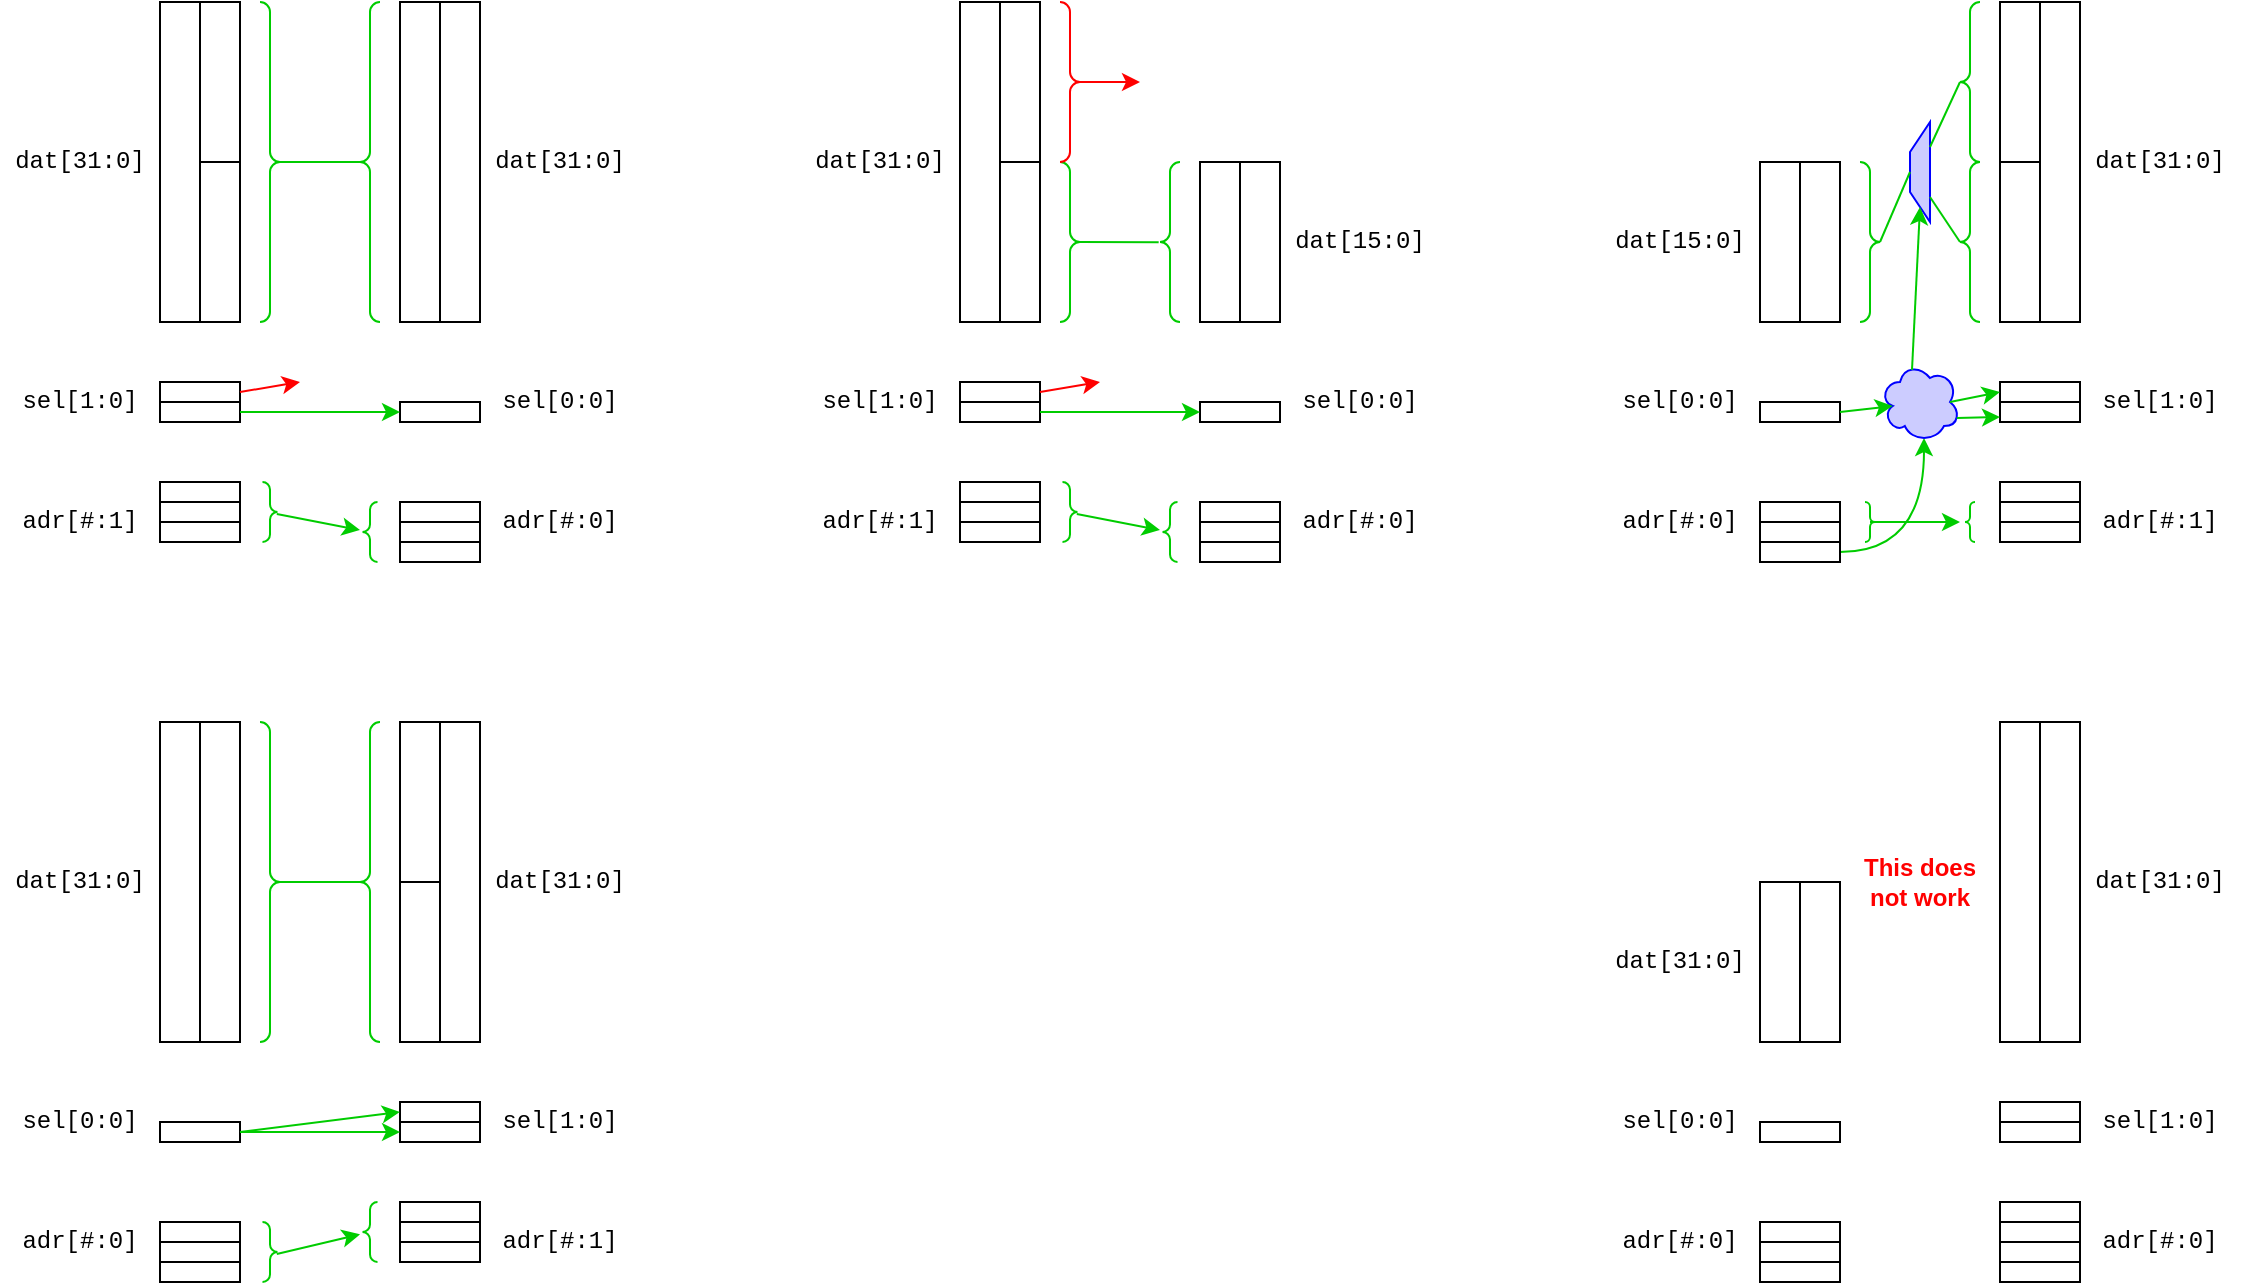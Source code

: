 <mxfile version="20.3.0" type="device"><diagram id="w975f9EA578FWmzLTdvS" name="Page-1"><mxGraphModel dx="813" dy="567" grid="1" gridSize="10" guides="1" tooltips="1" connect="1" arrows="1" fold="1" page="1" pageScale="1" pageWidth="827" pageHeight="1169" math="0" shadow="0"><root><mxCell id="0"/><mxCell id="1" parent="0"/><mxCell id="gJPBX66Atnmh7HoOOLCV-1" value="" style="rounded=0;whiteSpace=wrap;html=1;" parent="1" vertex="1"><mxGeometry x="120" y="120" width="20" height="80" as="geometry"/></mxCell><mxCell id="gJPBX66Atnmh7HoOOLCV-2" value="" style="rounded=0;whiteSpace=wrap;html=1;" parent="1" vertex="1"><mxGeometry x="120" y="200" width="20" height="80" as="geometry"/></mxCell><mxCell id="gJPBX66Atnmh7HoOOLCV-3" value="" style="rounded=0;whiteSpace=wrap;html=1;" parent="1" vertex="1"><mxGeometry x="220" y="120" width="20" height="160" as="geometry"/></mxCell><mxCell id="gJPBX66Atnmh7HoOOLCV-4" value="" style="rounded=0;whiteSpace=wrap;html=1;" parent="1" vertex="1"><mxGeometry x="100" y="120" width="20" height="160" as="geometry"/></mxCell><mxCell id="gJPBX66Atnmh7HoOOLCV-5" value="" style="rounded=0;whiteSpace=wrap;html=1;" parent="1" vertex="1"><mxGeometry x="240" y="120" width="20" height="160" as="geometry"/></mxCell><mxCell id="gJPBX66Atnmh7HoOOLCV-6" value="" style="rounded=0;whiteSpace=wrap;html=1;" parent="1" vertex="1"><mxGeometry x="100" y="320" width="40" height="10" as="geometry"/></mxCell><mxCell id="gJPBX66Atnmh7HoOOLCV-7" value="" style="rounded=0;whiteSpace=wrap;html=1;" parent="1" vertex="1"><mxGeometry x="220" y="320" width="40" height="10" as="geometry"/></mxCell><mxCell id="gJPBX66Atnmh7HoOOLCV-8" value="" style="rounded=0;whiteSpace=wrap;html=1;" parent="1" vertex="1"><mxGeometry x="100" y="360" width="40" height="10" as="geometry"/></mxCell><mxCell id="gJPBX66Atnmh7HoOOLCV-9" value="" style="rounded=0;whiteSpace=wrap;html=1;" parent="1" vertex="1"><mxGeometry x="100" y="370" width="40" height="10" as="geometry"/></mxCell><mxCell id="gJPBX66Atnmh7HoOOLCV-10" value="" style="rounded=0;whiteSpace=wrap;html=1;" parent="1" vertex="1"><mxGeometry x="100" y="380" width="40" height="10" as="geometry"/></mxCell><mxCell id="gJPBX66Atnmh7HoOOLCV-11" value="" style="rounded=0;whiteSpace=wrap;html=1;" parent="1" vertex="1"><mxGeometry x="220" y="370" width="40" height="10" as="geometry"/></mxCell><mxCell id="gJPBX66Atnmh7HoOOLCV-12" value="" style="rounded=0;whiteSpace=wrap;html=1;" parent="1" vertex="1"><mxGeometry x="220" y="380" width="40" height="10" as="geometry"/></mxCell><mxCell id="gJPBX66Atnmh7HoOOLCV-13" value="" style="rounded=0;whiteSpace=wrap;html=1;" parent="1" vertex="1"><mxGeometry x="220" y="390" width="40" height="10" as="geometry"/></mxCell><mxCell id="gJPBX66Atnmh7HoOOLCV-14" value="dat[31:0]" style="text;html=1;strokeColor=none;fillColor=none;align=center;verticalAlign=middle;whiteSpace=wrap;rounded=0;fontFamily=Courier New;" parent="1" vertex="1"><mxGeometry x="20" y="120" width="80" height="160" as="geometry"/></mxCell><mxCell id="gJPBX66Atnmh7HoOOLCV-15" value="dat[31:0]" style="text;html=1;strokeColor=none;fillColor=none;align=center;verticalAlign=middle;whiteSpace=wrap;rounded=0;fontFamily=Courier New;" parent="1" vertex="1"><mxGeometry x="260" y="120" width="80" height="160" as="geometry"/></mxCell><mxCell id="gJPBX66Atnmh7HoOOLCV-16" value="sel[1:0]" style="text;html=1;strokeColor=none;fillColor=none;align=center;verticalAlign=middle;whiteSpace=wrap;rounded=0;fontFamily=Courier New;" parent="1" vertex="1"><mxGeometry x="20" y="300" width="80" height="40" as="geometry"/></mxCell><mxCell id="gJPBX66Atnmh7HoOOLCV-17" value="" style="rounded=0;whiteSpace=wrap;html=1;" parent="1" vertex="1"><mxGeometry x="100" y="310" width="40" height="10" as="geometry"/></mxCell><mxCell id="gJPBX66Atnmh7HoOOLCV-18" value="adr[#:1]" style="text;html=1;strokeColor=none;fillColor=none;align=center;verticalAlign=middle;whiteSpace=wrap;rounded=0;fontFamily=Courier New;" parent="1" vertex="1"><mxGeometry x="20" y="360" width="80" height="40" as="geometry"/></mxCell><mxCell id="gJPBX66Atnmh7HoOOLCV-19" value="sel[0:0]" style="text;html=1;strokeColor=none;fillColor=none;align=center;verticalAlign=middle;whiteSpace=wrap;rounded=0;fontFamily=Courier New;" parent="1" vertex="1"><mxGeometry x="260" y="300" width="80" height="40" as="geometry"/></mxCell><mxCell id="gJPBX66Atnmh7HoOOLCV-20" value="adr[#:0]" style="text;html=1;strokeColor=none;fillColor=none;align=center;verticalAlign=middle;whiteSpace=wrap;rounded=0;fontFamily=Courier New;" parent="1" vertex="1"><mxGeometry x="260" y="360" width="80" height="40" as="geometry"/></mxCell><mxCell id="gJPBX66Atnmh7HoOOLCV-21" value="" style="labelPosition=right;align=left;strokeWidth=1;shape=mxgraph.mockup.markup.curlyBrace;html=1;shadow=0;dashed=0;strokeColor=#00CC00;direction=north;fontFamily=Courier New;rotation=-180;" parent="1" vertex="1"><mxGeometry x="150" y="120" width="10" height="160" as="geometry"/></mxCell><mxCell id="gJPBX66Atnmh7HoOOLCV-22" value="" style="labelPosition=right;align=left;strokeWidth=1;shape=mxgraph.mockup.markup.curlyBrace;html=1;shadow=0;dashed=0;strokeColor=#00CC00;direction=north;fontFamily=Courier New;rotation=0;" parent="1" vertex="1"><mxGeometry x="200" y="120" width="10" height="160" as="geometry"/></mxCell><mxCell id="gJPBX66Atnmh7HoOOLCV-23" value="" style="labelPosition=right;align=left;strokeWidth=1;shape=mxgraph.mockup.markup.curlyBrace;html=1;shadow=0;dashed=0;strokeColor=#00CC00;direction=north;fontFamily=Courier New;rotation=-180;" parent="1" vertex="1"><mxGeometry x="150" y="360" width="10" height="30" as="geometry"/></mxCell><mxCell id="gJPBX66Atnmh7HoOOLCV-24" value="" style="labelPosition=right;align=left;strokeWidth=1;shape=mxgraph.mockup.markup.curlyBrace;html=1;shadow=0;dashed=0;strokeColor=#00CC00;direction=north;fontFamily=Courier New;rotation=0;" parent="1" vertex="1"><mxGeometry x="200" y="370" width="10" height="30" as="geometry"/></mxCell><mxCell id="gJPBX66Atnmh7HoOOLCV-25" value="" style="endArrow=none;html=1;rounded=0;fontFamily=Courier New;strokeColor=#00CC00;exitX=0.5;exitY=0;exitDx=0;exitDy=0;exitPerimeter=0;endFill=0;" parent="1" source="gJPBX66Atnmh7HoOOLCV-21" edge="1"><mxGeometry width="50" height="50" relative="1" as="geometry"><mxPoint x="170" y="210" as="sourcePoint"/><mxPoint x="200" y="200" as="targetPoint"/></mxGeometry></mxCell><mxCell id="gJPBX66Atnmh7HoOOLCV-26" value="" style="endArrow=classic;html=1;rounded=0;fontFamily=Courier New;strokeColor=#00CC00;exitX=0.533;exitY=0.16;exitDx=0;exitDy=0;exitPerimeter=0;" parent="1" source="gJPBX66Atnmh7HoOOLCV-23" target="gJPBX66Atnmh7HoOOLCV-24" edge="1"><mxGeometry width="50" height="50" relative="1" as="geometry"><mxPoint x="170" y="210" as="sourcePoint"/><mxPoint x="210" y="210" as="targetPoint"/></mxGeometry></mxCell><mxCell id="gJPBX66Atnmh7HoOOLCV-27" value="" style="endArrow=classic;html=1;rounded=0;fontFamily=Courier New;strokeColor=#00CC00;exitX=1;exitY=0.5;exitDx=0;exitDy=0;entryX=0;entryY=0.5;entryDx=0;entryDy=0;" parent="1" source="gJPBX66Atnmh7HoOOLCV-6" target="gJPBX66Atnmh7HoOOLCV-7" edge="1"><mxGeometry width="50" height="50" relative="1" as="geometry"><mxPoint x="168.4" y="385.99" as="sourcePoint"/><mxPoint x="210" y="394.033" as="targetPoint"/></mxGeometry></mxCell><mxCell id="gJPBX66Atnmh7HoOOLCV-28" value="" style="endArrow=classic;html=1;rounded=0;fontFamily=Courier New;strokeColor=#FF0000;exitX=1;exitY=0.5;exitDx=0;exitDy=0;" parent="1" source="gJPBX66Atnmh7HoOOLCV-17" edge="1"><mxGeometry width="50" height="50" relative="1" as="geometry"><mxPoint x="150" y="335" as="sourcePoint"/><mxPoint x="170" y="310" as="targetPoint"/></mxGeometry></mxCell><mxCell id="gJPBX66Atnmh7HoOOLCV-29" value="" style="rounded=0;whiteSpace=wrap;html=1;" parent="1" vertex="1"><mxGeometry x="220" y="480" width="20" height="80" as="geometry"/></mxCell><mxCell id="gJPBX66Atnmh7HoOOLCV-30" value="" style="rounded=0;whiteSpace=wrap;html=1;" parent="1" vertex="1"><mxGeometry x="220" y="560" width="20" height="80" as="geometry"/></mxCell><mxCell id="gJPBX66Atnmh7HoOOLCV-31" value="" style="rounded=0;whiteSpace=wrap;html=1;" parent="1" vertex="1"><mxGeometry x="120" y="480" width="20" height="160" as="geometry"/></mxCell><mxCell id="gJPBX66Atnmh7HoOOLCV-32" value="" style="rounded=0;whiteSpace=wrap;html=1;" parent="1" vertex="1"><mxGeometry x="100" y="480" width="20" height="160" as="geometry"/></mxCell><mxCell id="gJPBX66Atnmh7HoOOLCV-33" value="" style="rounded=0;whiteSpace=wrap;html=1;" parent="1" vertex="1"><mxGeometry x="240" y="480" width="20" height="160" as="geometry"/></mxCell><mxCell id="gJPBX66Atnmh7HoOOLCV-34" value="" style="rounded=0;whiteSpace=wrap;html=1;" parent="1" vertex="1"><mxGeometry x="100" y="680" width="40" height="10" as="geometry"/></mxCell><mxCell id="gJPBX66Atnmh7HoOOLCV-35" value="" style="rounded=0;whiteSpace=wrap;html=1;" parent="1" vertex="1"><mxGeometry x="220" y="680" width="40" height="10" as="geometry"/></mxCell><mxCell id="gJPBX66Atnmh7HoOOLCV-36" value="" style="rounded=0;whiteSpace=wrap;html=1;" parent="1" vertex="1"><mxGeometry x="100" y="750" width="40" height="10" as="geometry"/></mxCell><mxCell id="gJPBX66Atnmh7HoOOLCV-37" value="" style="rounded=0;whiteSpace=wrap;html=1;" parent="1" vertex="1"><mxGeometry x="100" y="730" width="40" height="10" as="geometry"/></mxCell><mxCell id="gJPBX66Atnmh7HoOOLCV-38" value="" style="rounded=0;whiteSpace=wrap;html=1;" parent="1" vertex="1"><mxGeometry x="100" y="740" width="40" height="10" as="geometry"/></mxCell><mxCell id="gJPBX66Atnmh7HoOOLCV-39" value="" style="rounded=0;whiteSpace=wrap;html=1;" parent="1" vertex="1"><mxGeometry x="220" y="730" width="40" height="10" as="geometry"/></mxCell><mxCell id="gJPBX66Atnmh7HoOOLCV-40" value="" style="rounded=0;whiteSpace=wrap;html=1;" parent="1" vertex="1"><mxGeometry x="220" y="740" width="40" height="10" as="geometry"/></mxCell><mxCell id="gJPBX66Atnmh7HoOOLCV-41" value="" style="rounded=0;whiteSpace=wrap;html=1;" parent="1" vertex="1"><mxGeometry x="220" y="720" width="40" height="10" as="geometry"/></mxCell><mxCell id="gJPBX66Atnmh7HoOOLCV-42" value="dat[31:0]" style="text;html=1;strokeColor=none;fillColor=none;align=center;verticalAlign=middle;whiteSpace=wrap;rounded=0;fontFamily=Courier New;" parent="1" vertex="1"><mxGeometry x="20" y="480" width="80" height="160" as="geometry"/></mxCell><mxCell id="gJPBX66Atnmh7HoOOLCV-43" value="dat[31:0]" style="text;html=1;strokeColor=none;fillColor=none;align=center;verticalAlign=middle;whiteSpace=wrap;rounded=0;fontFamily=Courier New;" parent="1" vertex="1"><mxGeometry x="260" y="480" width="80" height="160" as="geometry"/></mxCell><mxCell id="gJPBX66Atnmh7HoOOLCV-44" value="sel[0:0]" style="text;html=1;strokeColor=none;fillColor=none;align=center;verticalAlign=middle;whiteSpace=wrap;rounded=0;fontFamily=Courier New;" parent="1" vertex="1"><mxGeometry x="20" y="660" width="80" height="40" as="geometry"/></mxCell><mxCell id="gJPBX66Atnmh7HoOOLCV-45" value="" style="rounded=0;whiteSpace=wrap;html=1;" parent="1" vertex="1"><mxGeometry x="220" y="670" width="40" height="10" as="geometry"/></mxCell><mxCell id="gJPBX66Atnmh7HoOOLCV-46" value="adr[#:0]" style="text;html=1;strokeColor=none;fillColor=none;align=center;verticalAlign=middle;whiteSpace=wrap;rounded=0;fontFamily=Courier New;" parent="1" vertex="1"><mxGeometry x="20" y="720" width="80" height="40" as="geometry"/></mxCell><mxCell id="gJPBX66Atnmh7HoOOLCV-47" value="sel[1:0]" style="text;html=1;strokeColor=none;fillColor=none;align=center;verticalAlign=middle;whiteSpace=wrap;rounded=0;fontFamily=Courier New;" parent="1" vertex="1"><mxGeometry x="260" y="660" width="80" height="40" as="geometry"/></mxCell><mxCell id="gJPBX66Atnmh7HoOOLCV-48" value="adr[#:1]" style="text;html=1;strokeColor=none;fillColor=none;align=center;verticalAlign=middle;whiteSpace=wrap;rounded=0;fontFamily=Courier New;" parent="1" vertex="1"><mxGeometry x="260" y="720" width="80" height="40" as="geometry"/></mxCell><mxCell id="gJPBX66Atnmh7HoOOLCV-49" value="" style="labelPosition=right;align=left;strokeWidth=1;shape=mxgraph.mockup.markup.curlyBrace;html=1;shadow=0;dashed=0;strokeColor=#00CC00;direction=north;fontFamily=Courier New;rotation=-180;" parent="1" vertex="1"><mxGeometry x="150" y="480" width="10" height="160" as="geometry"/></mxCell><mxCell id="gJPBX66Atnmh7HoOOLCV-50" value="" style="labelPosition=right;align=left;strokeWidth=1;shape=mxgraph.mockup.markup.curlyBrace;html=1;shadow=0;dashed=0;strokeColor=#00CC00;direction=north;fontFamily=Courier New;rotation=0;" parent="1" vertex="1"><mxGeometry x="200" y="480" width="10" height="160" as="geometry"/></mxCell><mxCell id="gJPBX66Atnmh7HoOOLCV-51" value="" style="labelPosition=right;align=left;strokeWidth=1;shape=mxgraph.mockup.markup.curlyBrace;html=1;shadow=0;dashed=0;strokeColor=#00CC00;direction=north;fontFamily=Courier New;rotation=-180;" parent="1" vertex="1"><mxGeometry x="150" y="730" width="10" height="30" as="geometry"/></mxCell><mxCell id="gJPBX66Atnmh7HoOOLCV-52" value="" style="labelPosition=right;align=left;strokeWidth=1;shape=mxgraph.mockup.markup.curlyBrace;html=1;shadow=0;dashed=0;strokeColor=#00CC00;direction=north;fontFamily=Courier New;rotation=0;" parent="1" vertex="1"><mxGeometry x="200" y="720" width="10" height="30" as="geometry"/></mxCell><mxCell id="gJPBX66Atnmh7HoOOLCV-53" value="" style="endArrow=none;html=1;rounded=0;fontFamily=Courier New;strokeColor=#00CC00;exitX=0.5;exitY=0;exitDx=0;exitDy=0;exitPerimeter=0;endFill=0;" parent="1" source="gJPBX66Atnmh7HoOOLCV-49" edge="1"><mxGeometry width="50" height="50" relative="1" as="geometry"><mxPoint x="170" y="570" as="sourcePoint"/><mxPoint x="200" y="560" as="targetPoint"/></mxGeometry></mxCell><mxCell id="gJPBX66Atnmh7HoOOLCV-54" value="" style="endArrow=classic;html=1;rounded=0;fontFamily=Courier New;strokeColor=#00CC00;exitX=0.533;exitY=0.16;exitDx=0;exitDy=0;exitPerimeter=0;" parent="1" source="gJPBX66Atnmh7HoOOLCV-51" target="gJPBX66Atnmh7HoOOLCV-52" edge="1"><mxGeometry width="50" height="50" relative="1" as="geometry"><mxPoint x="170" y="570" as="sourcePoint"/><mxPoint x="210" y="570" as="targetPoint"/></mxGeometry></mxCell><mxCell id="gJPBX66Atnmh7HoOOLCV-55" value="" style="endArrow=classic;html=1;rounded=0;fontFamily=Courier New;strokeColor=#00CC00;exitX=1;exitY=0.5;exitDx=0;exitDy=0;entryX=0;entryY=0.5;entryDx=0;entryDy=0;" parent="1" source="gJPBX66Atnmh7HoOOLCV-34" target="gJPBX66Atnmh7HoOOLCV-35" edge="1"><mxGeometry width="50" height="50" relative="1" as="geometry"><mxPoint x="168.4" y="745.99" as="sourcePoint"/><mxPoint x="210" y="754.033" as="targetPoint"/></mxGeometry></mxCell><mxCell id="gJPBX66Atnmh7HoOOLCV-56" value="" style="endArrow=classic;html=1;rounded=0;fontFamily=Courier New;strokeColor=#00CC00;exitX=1;exitY=0.5;exitDx=0;exitDy=0;entryX=0;entryY=0.5;entryDx=0;entryDy=0;" parent="1" source="gJPBX66Atnmh7HoOOLCV-34" target="gJPBX66Atnmh7HoOOLCV-45" edge="1"><mxGeometry width="50" height="50" relative="1" as="geometry"><mxPoint x="150" y="695" as="sourcePoint"/><mxPoint x="230" y="695" as="targetPoint"/></mxGeometry></mxCell><mxCell id="gJPBX66Atnmh7HoOOLCV-57" value="" style="rounded=0;whiteSpace=wrap;html=1;" parent="1" vertex="1"><mxGeometry x="520" y="120" width="20" height="80" as="geometry"/></mxCell><mxCell id="gJPBX66Atnmh7HoOOLCV-58" value="" style="rounded=0;whiteSpace=wrap;html=1;" parent="1" vertex="1"><mxGeometry x="520" y="200" width="20" height="80" as="geometry"/></mxCell><mxCell id="gJPBX66Atnmh7HoOOLCV-59" value="" style="rounded=0;whiteSpace=wrap;html=1;" parent="1" vertex="1"><mxGeometry x="620" y="200" width="20" height="80" as="geometry"/></mxCell><mxCell id="gJPBX66Atnmh7HoOOLCV-60" value="" style="rounded=0;whiteSpace=wrap;html=1;" parent="1" vertex="1"><mxGeometry x="500" y="120" width="20" height="160" as="geometry"/></mxCell><mxCell id="gJPBX66Atnmh7HoOOLCV-61" value="" style="rounded=0;whiteSpace=wrap;html=1;" parent="1" vertex="1"><mxGeometry x="640" y="200" width="20" height="80" as="geometry"/></mxCell><mxCell id="gJPBX66Atnmh7HoOOLCV-62" value="" style="rounded=0;whiteSpace=wrap;html=1;" parent="1" vertex="1"><mxGeometry x="500" y="320" width="40" height="10" as="geometry"/></mxCell><mxCell id="gJPBX66Atnmh7HoOOLCV-63" value="" style="rounded=0;whiteSpace=wrap;html=1;" parent="1" vertex="1"><mxGeometry x="620" y="320" width="40" height="10" as="geometry"/></mxCell><mxCell id="gJPBX66Atnmh7HoOOLCV-64" value="" style="rounded=0;whiteSpace=wrap;html=1;" parent="1" vertex="1"><mxGeometry x="500" y="360" width="40" height="10" as="geometry"/></mxCell><mxCell id="gJPBX66Atnmh7HoOOLCV-65" value="" style="rounded=0;whiteSpace=wrap;html=1;" parent="1" vertex="1"><mxGeometry x="500" y="370" width="40" height="10" as="geometry"/></mxCell><mxCell id="gJPBX66Atnmh7HoOOLCV-66" value="" style="rounded=0;whiteSpace=wrap;html=1;" parent="1" vertex="1"><mxGeometry x="500" y="380" width="40" height="10" as="geometry"/></mxCell><mxCell id="gJPBX66Atnmh7HoOOLCV-67" value="" style="rounded=0;whiteSpace=wrap;html=1;" parent="1" vertex="1"><mxGeometry x="620" y="370" width="40" height="10" as="geometry"/></mxCell><mxCell id="gJPBX66Atnmh7HoOOLCV-68" value="" style="rounded=0;whiteSpace=wrap;html=1;" parent="1" vertex="1"><mxGeometry x="620" y="380" width="40" height="10" as="geometry"/></mxCell><mxCell id="gJPBX66Atnmh7HoOOLCV-69" value="" style="rounded=0;whiteSpace=wrap;html=1;" parent="1" vertex="1"><mxGeometry x="620" y="390" width="40" height="10" as="geometry"/></mxCell><mxCell id="gJPBX66Atnmh7HoOOLCV-70" value="dat[31:0]" style="text;html=1;strokeColor=none;fillColor=none;align=center;verticalAlign=middle;whiteSpace=wrap;rounded=0;fontFamily=Courier New;" parent="1" vertex="1"><mxGeometry x="420" y="120" width="80" height="160" as="geometry"/></mxCell><mxCell id="gJPBX66Atnmh7HoOOLCV-71" value="dat[15:0]" style="text;html=1;strokeColor=none;fillColor=none;align=center;verticalAlign=middle;whiteSpace=wrap;rounded=0;fontFamily=Courier New;" parent="1" vertex="1"><mxGeometry x="660" y="200" width="80" height="80" as="geometry"/></mxCell><mxCell id="gJPBX66Atnmh7HoOOLCV-72" value="sel[1:0]" style="text;html=1;strokeColor=none;fillColor=none;align=center;verticalAlign=middle;whiteSpace=wrap;rounded=0;fontFamily=Courier New;" parent="1" vertex="1"><mxGeometry x="420" y="300" width="80" height="40" as="geometry"/></mxCell><mxCell id="gJPBX66Atnmh7HoOOLCV-73" value="" style="rounded=0;whiteSpace=wrap;html=1;" parent="1" vertex="1"><mxGeometry x="500" y="310" width="40" height="10" as="geometry"/></mxCell><mxCell id="gJPBX66Atnmh7HoOOLCV-74" value="adr[#:1]" style="text;html=1;strokeColor=none;fillColor=none;align=center;verticalAlign=middle;whiteSpace=wrap;rounded=0;fontFamily=Courier New;" parent="1" vertex="1"><mxGeometry x="420" y="360" width="80" height="40" as="geometry"/></mxCell><mxCell id="gJPBX66Atnmh7HoOOLCV-75" value="sel[0:0]" style="text;html=1;strokeColor=none;fillColor=none;align=center;verticalAlign=middle;whiteSpace=wrap;rounded=0;fontFamily=Courier New;" parent="1" vertex="1"><mxGeometry x="660" y="300" width="80" height="40" as="geometry"/></mxCell><mxCell id="gJPBX66Atnmh7HoOOLCV-76" value="adr[#:0]" style="text;html=1;strokeColor=none;fillColor=none;align=center;verticalAlign=middle;whiteSpace=wrap;rounded=0;fontFamily=Courier New;" parent="1" vertex="1"><mxGeometry x="660" y="360" width="80" height="40" as="geometry"/></mxCell><mxCell id="gJPBX66Atnmh7HoOOLCV-77" value="" style="labelPosition=right;align=left;strokeWidth=1;shape=mxgraph.mockup.markup.curlyBrace;html=1;shadow=0;dashed=0;strokeColor=#00CC00;direction=north;fontFamily=Courier New;rotation=-180;" parent="1" vertex="1"><mxGeometry x="550" y="200" width="10" height="80" as="geometry"/></mxCell><mxCell id="gJPBX66Atnmh7HoOOLCV-78" value="" style="labelPosition=right;align=left;strokeWidth=1;shape=mxgraph.mockup.markup.curlyBrace;html=1;shadow=0;dashed=0;strokeColor=#00CC00;direction=north;fontFamily=Courier New;rotation=0;" parent="1" vertex="1"><mxGeometry x="600" y="200" width="10" height="80" as="geometry"/></mxCell><mxCell id="gJPBX66Atnmh7HoOOLCV-79" value="" style="labelPosition=right;align=left;strokeWidth=1;shape=mxgraph.mockup.markup.curlyBrace;html=1;shadow=0;dashed=0;strokeColor=#00CC00;direction=north;fontFamily=Courier New;rotation=-180;" parent="1" vertex="1"><mxGeometry x="550" y="360" width="10" height="30" as="geometry"/></mxCell><mxCell id="gJPBX66Atnmh7HoOOLCV-80" value="" style="labelPosition=right;align=left;strokeWidth=1;shape=mxgraph.mockup.markup.curlyBrace;html=1;shadow=0;dashed=0;strokeColor=#00CC00;direction=north;fontFamily=Courier New;rotation=0;" parent="1" vertex="1"><mxGeometry x="600" y="370" width="10" height="30" as="geometry"/></mxCell><mxCell id="gJPBX66Atnmh7HoOOLCV-81" value="" style="endArrow=none;html=1;rounded=0;fontFamily=Courier New;strokeColor=#00CC00;exitX=0.5;exitY=0;exitDx=0;exitDy=0;exitPerimeter=0;endFill=0;entryX=0.498;entryY=-0.067;entryDx=0;entryDy=0;entryPerimeter=0;" parent="1" source="gJPBX66Atnmh7HoOOLCV-77" target="gJPBX66Atnmh7HoOOLCV-78" edge="1"><mxGeometry width="50" height="50" relative="1" as="geometry"><mxPoint x="570" y="210" as="sourcePoint"/><mxPoint x="600" y="200" as="targetPoint"/></mxGeometry></mxCell><mxCell id="gJPBX66Atnmh7HoOOLCV-82" value="" style="endArrow=classic;html=1;rounded=0;fontFamily=Courier New;strokeColor=#00CC00;exitX=0.533;exitY=0.16;exitDx=0;exitDy=0;exitPerimeter=0;" parent="1" source="gJPBX66Atnmh7HoOOLCV-79" target="gJPBX66Atnmh7HoOOLCV-80" edge="1"><mxGeometry width="50" height="50" relative="1" as="geometry"><mxPoint x="570" y="210" as="sourcePoint"/><mxPoint x="610" y="210" as="targetPoint"/></mxGeometry></mxCell><mxCell id="gJPBX66Atnmh7HoOOLCV-83" value="" style="endArrow=classic;html=1;rounded=0;fontFamily=Courier New;strokeColor=#00CC00;exitX=1;exitY=0.5;exitDx=0;exitDy=0;entryX=0;entryY=0.5;entryDx=0;entryDy=0;" parent="1" source="gJPBX66Atnmh7HoOOLCV-62" target="gJPBX66Atnmh7HoOOLCV-63" edge="1"><mxGeometry width="50" height="50" relative="1" as="geometry"><mxPoint x="568.4" y="385.99" as="sourcePoint"/><mxPoint x="610" y="394.033" as="targetPoint"/></mxGeometry></mxCell><mxCell id="gJPBX66Atnmh7HoOOLCV-84" value="" style="endArrow=classic;html=1;rounded=0;fontFamily=Courier New;strokeColor=#FF0000;exitX=1;exitY=0.5;exitDx=0;exitDy=0;" parent="1" source="gJPBX66Atnmh7HoOOLCV-73" edge="1"><mxGeometry width="50" height="50" relative="1" as="geometry"><mxPoint x="550" y="335" as="sourcePoint"/><mxPoint x="570" y="310" as="targetPoint"/></mxGeometry></mxCell><mxCell id="gJPBX66Atnmh7HoOOLCV-85" value="" style="labelPosition=right;align=left;strokeWidth=1;shape=mxgraph.mockup.markup.curlyBrace;html=1;shadow=0;dashed=0;strokeColor=#FF0000;direction=north;fontFamily=Courier New;rotation=-180;" parent="1" vertex="1"><mxGeometry x="550" y="120" width="10" height="80" as="geometry"/></mxCell><mxCell id="gJPBX66Atnmh7HoOOLCV-86" value="" style="endArrow=classic;html=1;rounded=0;fontFamily=Courier New;strokeColor=#FF0000;" parent="1" edge="1"><mxGeometry width="50" height="50" relative="1" as="geometry"><mxPoint x="560" y="160" as="sourcePoint"/><mxPoint x="590" y="160" as="targetPoint"/></mxGeometry></mxCell><mxCell id="gJPBX66Atnmh7HoOOLCV-87" value="" style="rounded=0;whiteSpace=wrap;html=1;" parent="1" vertex="1"><mxGeometry x="1020" y="120" width="20" height="80" as="geometry"/></mxCell><mxCell id="gJPBX66Atnmh7HoOOLCV-88" value="" style="rounded=0;whiteSpace=wrap;html=1;" parent="1" vertex="1"><mxGeometry x="920" y="200" width="20" height="80" as="geometry"/></mxCell><mxCell id="gJPBX66Atnmh7HoOOLCV-89" value="" style="rounded=0;whiteSpace=wrap;html=1;" parent="1" vertex="1"><mxGeometry x="1020" y="200" width="20" height="80" as="geometry"/></mxCell><mxCell id="gJPBX66Atnmh7HoOOLCV-90" value="" style="rounded=0;whiteSpace=wrap;html=1;" parent="1" vertex="1"><mxGeometry x="900" y="200" width="20" height="80" as="geometry"/></mxCell><mxCell id="gJPBX66Atnmh7HoOOLCV-91" value="" style="rounded=0;whiteSpace=wrap;html=1;" parent="1" vertex="1"><mxGeometry x="1040" y="120" width="20" height="160" as="geometry"/></mxCell><mxCell id="gJPBX66Atnmh7HoOOLCV-92" value="" style="rounded=0;whiteSpace=wrap;html=1;" parent="1" vertex="1"><mxGeometry x="900" y="320" width="40" height="10" as="geometry"/></mxCell><mxCell id="gJPBX66Atnmh7HoOOLCV-93" value="" style="rounded=0;whiteSpace=wrap;html=1;" parent="1" vertex="1"><mxGeometry x="1020" y="320" width="40" height="10" as="geometry"/></mxCell><mxCell id="gJPBX66Atnmh7HoOOLCV-94" value="" style="rounded=0;whiteSpace=wrap;html=1;" parent="1" vertex="1"><mxGeometry x="1020" y="360" width="40" height="10" as="geometry"/></mxCell><mxCell id="gJPBX66Atnmh7HoOOLCV-95" value="" style="rounded=0;whiteSpace=wrap;html=1;" parent="1" vertex="1"><mxGeometry x="900" y="370" width="40" height="10" as="geometry"/></mxCell><mxCell id="gJPBX66Atnmh7HoOOLCV-96" value="" style="rounded=0;whiteSpace=wrap;html=1;" parent="1" vertex="1"><mxGeometry x="900" y="380" width="40" height="10" as="geometry"/></mxCell><mxCell id="gJPBX66Atnmh7HoOOLCV-97" style="edgeStyle=orthogonalEdgeStyle;curved=1;orthogonalLoop=1;jettySize=auto;html=1;exitX=1;exitY=0.5;exitDx=0;exitDy=0;entryX=0.55;entryY=0.95;entryDx=0;entryDy=0;entryPerimeter=0;strokeColor=#00CC00;" parent="1" source="gJPBX66Atnmh7HoOOLCV-98" target="gJPBX66Atnmh7HoOOLCV-118" edge="1"><mxGeometry relative="1" as="geometry"/></mxCell><mxCell id="gJPBX66Atnmh7HoOOLCV-98" value="" style="rounded=0;whiteSpace=wrap;html=1;" parent="1" vertex="1"><mxGeometry x="900" y="390" width="40" height="10" as="geometry"/></mxCell><mxCell id="gJPBX66Atnmh7HoOOLCV-99" value="" style="rounded=0;whiteSpace=wrap;html=1;" parent="1" vertex="1"><mxGeometry x="1020" y="380" width="40" height="10" as="geometry"/></mxCell><mxCell id="gJPBX66Atnmh7HoOOLCV-100" value="" style="rounded=0;whiteSpace=wrap;html=1;" parent="1" vertex="1"><mxGeometry x="1020" y="370" width="40" height="10" as="geometry"/></mxCell><mxCell id="gJPBX66Atnmh7HoOOLCV-101" value="dat[15:0]" style="text;html=1;strokeColor=none;fillColor=none;align=center;verticalAlign=middle;whiteSpace=wrap;rounded=0;fontFamily=Courier New;" parent="1" vertex="1"><mxGeometry x="820" y="200" width="80" height="80" as="geometry"/></mxCell><mxCell id="gJPBX66Atnmh7HoOOLCV-102" value="dat[31:0]" style="text;html=1;strokeColor=none;fillColor=none;align=center;verticalAlign=middle;whiteSpace=wrap;rounded=0;fontFamily=Courier New;" parent="1" vertex="1"><mxGeometry x="1060" y="120" width="80" height="160" as="geometry"/></mxCell><mxCell id="gJPBX66Atnmh7HoOOLCV-103" value="sel[0:0]" style="text;html=1;strokeColor=none;fillColor=none;align=center;verticalAlign=middle;whiteSpace=wrap;rounded=0;fontFamily=Courier New;" parent="1" vertex="1"><mxGeometry x="820" y="300" width="80" height="40" as="geometry"/></mxCell><mxCell id="gJPBX66Atnmh7HoOOLCV-104" value="" style="rounded=0;whiteSpace=wrap;html=1;" parent="1" vertex="1"><mxGeometry x="1020" y="310" width="40" height="10" as="geometry"/></mxCell><mxCell id="gJPBX66Atnmh7HoOOLCV-105" value="adr[#:0]" style="text;html=1;strokeColor=none;fillColor=none;align=center;verticalAlign=middle;whiteSpace=wrap;rounded=0;fontFamily=Courier New;" parent="1" vertex="1"><mxGeometry x="820" y="360" width="80" height="40" as="geometry"/></mxCell><mxCell id="gJPBX66Atnmh7HoOOLCV-106" value="sel[1:0]" style="text;html=1;strokeColor=none;fillColor=none;align=center;verticalAlign=middle;whiteSpace=wrap;rounded=0;fontFamily=Courier New;" parent="1" vertex="1"><mxGeometry x="1060" y="300" width="80" height="40" as="geometry"/></mxCell><mxCell id="gJPBX66Atnmh7HoOOLCV-107" value="adr[#:1]" style="text;html=1;strokeColor=none;fillColor=none;align=center;verticalAlign=middle;whiteSpace=wrap;rounded=0;fontFamily=Courier New;" parent="1" vertex="1"><mxGeometry x="1060" y="360" width="80" height="40" as="geometry"/></mxCell><mxCell id="gJPBX66Atnmh7HoOOLCV-108" value="" style="labelPosition=right;align=left;strokeWidth=1;shape=mxgraph.mockup.markup.curlyBrace;html=1;shadow=0;dashed=0;strokeColor=#00CC00;direction=north;fontFamily=Courier New;rotation=-180;" parent="1" vertex="1"><mxGeometry x="950" y="200" width="10" height="80" as="geometry"/></mxCell><mxCell id="gJPBX66Atnmh7HoOOLCV-109" value="" style="labelPosition=right;align=left;strokeWidth=1;shape=mxgraph.mockup.markup.curlyBrace;html=1;shadow=0;dashed=0;strokeColor=#00CC00;direction=north;fontFamily=Courier New;rotation=0;" parent="1" vertex="1"><mxGeometry x="1000" y="200" width="10" height="80" as="geometry"/></mxCell><mxCell id="gJPBX66Atnmh7HoOOLCV-110" value="" style="labelPosition=right;align=left;strokeWidth=1;shape=mxgraph.mockup.markup.curlyBrace;html=1;shadow=0;dashed=0;strokeColor=#00CC00;direction=north;fontFamily=Courier New;rotation=-180;" parent="1" vertex="1"><mxGeometry x="950" y="370" width="10" height="20" as="geometry"/></mxCell><mxCell id="gJPBX66Atnmh7HoOOLCV-111" value="" style="labelPosition=right;align=left;strokeWidth=1;shape=mxgraph.mockup.markup.curlyBrace;html=1;shadow=0;dashed=0;strokeColor=#00CC00;direction=north;fontFamily=Courier New;rotation=0;" parent="1" vertex="1"><mxGeometry x="1000" y="370" width="10" height="20" as="geometry"/></mxCell><mxCell id="gJPBX66Atnmh7HoOOLCV-112" value="" style="endArrow=classic;html=1;rounded=0;fontFamily=Courier New;strokeColor=#00CC00;exitX=0.5;exitY=0.5;exitDx=0;exitDy=0;exitPerimeter=0;" parent="1" source="gJPBX66Atnmh7HoOOLCV-110" edge="1"><mxGeometry width="50" height="50" relative="1" as="geometry"><mxPoint x="970" y="210" as="sourcePoint"/><mxPoint x="1000" y="380" as="targetPoint"/></mxGeometry></mxCell><mxCell id="gJPBX66Atnmh7HoOOLCV-113" value="" style="labelPosition=right;align=left;strokeWidth=1;shape=mxgraph.mockup.markup.curlyBrace;html=1;shadow=0;dashed=0;strokeColor=#00CC00;direction=north;fontFamily=Courier New;rotation=0;" parent="1" vertex="1"><mxGeometry x="1000" y="120" width="10" height="80" as="geometry"/></mxCell><mxCell id="gJPBX66Atnmh7HoOOLCV-114" value="" style="shape=trapezoid;perimeter=trapezoidPerimeter;whiteSpace=wrap;html=1;fixedSize=1;strokeColor=#0000FF;fillColor=#CCCCFF;rotation=-90;size=15;" parent="1" vertex="1"><mxGeometry x="955" y="200" width="50" height="10" as="geometry"/></mxCell><mxCell id="gJPBX66Atnmh7HoOOLCV-115" value="" style="endArrow=none;html=1;fontFamily=Courier New;strokeColor=#00CC00;exitX=0.5;exitY=0;exitDx=0;exitDy=0;exitPerimeter=0;endFill=0;entryX=0.5;entryY=0;entryDx=0;entryDy=0;curved=1;" parent="1" source="gJPBX66Atnmh7HoOOLCV-108" target="gJPBX66Atnmh7HoOOLCV-114" edge="1"><mxGeometry width="50" height="50" relative="1" as="geometry"><mxPoint x="570" y="250" as="sourcePoint"/><mxPoint x="609.33" y="250.16" as="targetPoint"/></mxGeometry></mxCell><mxCell id="gJPBX66Atnmh7HoOOLCV-116" value="" style="endArrow=none;html=1;rounded=0;fontFamily=Courier New;strokeColor=#00CC00;exitX=0.75;exitY=1;exitDx=0;exitDy=0;endFill=0;entryX=0.5;entryY=0;entryDx=0;entryDy=0;entryPerimeter=0;" parent="1" source="gJPBX66Atnmh7HoOOLCV-114" target="gJPBX66Atnmh7HoOOLCV-113" edge="1"><mxGeometry width="50" height="50" relative="1" as="geometry"><mxPoint x="970" y="250" as="sourcePoint"/><mxPoint x="985" y="210" as="targetPoint"/></mxGeometry></mxCell><mxCell id="gJPBX66Atnmh7HoOOLCV-117" value="" style="endArrow=none;html=1;rounded=0;fontFamily=Courier New;strokeColor=#00CC00;exitX=0.25;exitY=1;exitDx=0;exitDy=0;endFill=0;entryX=0.5;entryY=0;entryDx=0;entryDy=0;entryPerimeter=0;" parent="1" source="gJPBX66Atnmh7HoOOLCV-114" target="gJPBX66Atnmh7HoOOLCV-109" edge="1"><mxGeometry width="50" height="50" relative="1" as="geometry"><mxPoint x="980" y="260" as="sourcePoint"/><mxPoint x="995" y="220" as="targetPoint"/></mxGeometry></mxCell><mxCell id="gJPBX66Atnmh7HoOOLCV-118" value="" style="ellipse;shape=cloud;whiteSpace=wrap;html=1;strokeColor=#0000FF;fillColor=#CCCCFF;" parent="1" vertex="1"><mxGeometry x="960" y="300" width="40" height="40" as="geometry"/></mxCell><mxCell id="gJPBX66Atnmh7HoOOLCV-119" value="" style="endArrow=classic;html=1;rounded=0;fontFamily=Courier New;strokeColor=#00CC00;exitX=0.96;exitY=0.7;exitDx=0;exitDy=0;exitPerimeter=0;entryX=0;entryY=0.75;entryDx=0;entryDy=0;" parent="1" source="gJPBX66Atnmh7HoOOLCV-118" target="gJPBX66Atnmh7HoOOLCV-93" edge="1"><mxGeometry width="50" height="50" relative="1" as="geometry"><mxPoint x="965" y="390" as="sourcePoint"/><mxPoint x="1010" y="390" as="targetPoint"/></mxGeometry></mxCell><mxCell id="gJPBX66Atnmh7HoOOLCV-120" value="" style="endArrow=classic;html=1;rounded=0;fontFamily=Courier New;strokeColor=#00CC00;exitX=0.875;exitY=0.5;exitDx=0;exitDy=0;exitPerimeter=0;entryX=0;entryY=0.5;entryDx=0;entryDy=0;" parent="1" source="gJPBX66Atnmh7HoOOLCV-118" target="gJPBX66Atnmh7HoOOLCV-104" edge="1"><mxGeometry width="50" height="50" relative="1" as="geometry"><mxPoint x="1008.4" y="338" as="sourcePoint"/><mxPoint x="1030" y="337.5" as="targetPoint"/></mxGeometry></mxCell><mxCell id="gJPBX66Atnmh7HoOOLCV-121" value="" style="endArrow=classic;html=1;rounded=0;fontFamily=Courier New;strokeColor=#00CC00;exitX=1;exitY=0.5;exitDx=0;exitDy=0;entryX=0.16;entryY=0.55;entryDx=0;entryDy=0;entryPerimeter=0;" parent="1" source="gJPBX66Atnmh7HoOOLCV-92" target="gJPBX66Atnmh7HoOOLCV-118" edge="1"><mxGeometry width="50" height="50" relative="1" as="geometry"><mxPoint x="1018.4" y="348" as="sourcePoint"/><mxPoint x="1040" y="347.5" as="targetPoint"/></mxGeometry></mxCell><mxCell id="gJPBX66Atnmh7HoOOLCV-122" value="" style="endArrow=classic;html=1;rounded=0;fontFamily=Courier New;strokeColor=#00CC00;exitX=0.4;exitY=0.1;exitDx=0;exitDy=0;exitPerimeter=0;entryX=0;entryY=0.5;entryDx=0;entryDy=0;" parent="1" source="gJPBX66Atnmh7HoOOLCV-118" target="gJPBX66Atnmh7HoOOLCV-114" edge="1"><mxGeometry width="50" height="50" relative="1" as="geometry"><mxPoint x="1028.4" y="358" as="sourcePoint"/><mxPoint x="1050" y="357.5" as="targetPoint"/></mxGeometry></mxCell><mxCell id="aHHHhsKTkui0XQfknoOW-1" value="" style="rounded=0;whiteSpace=wrap;html=1;" vertex="1" parent="1"><mxGeometry x="1020" y="480" width="20" height="160" as="geometry"/></mxCell><mxCell id="aHHHhsKTkui0XQfknoOW-2" value="" style="rounded=0;whiteSpace=wrap;html=1;" vertex="1" parent="1"><mxGeometry x="920" y="560" width="20" height="80" as="geometry"/></mxCell><mxCell id="aHHHhsKTkui0XQfknoOW-4" value="" style="rounded=0;whiteSpace=wrap;html=1;" vertex="1" parent="1"><mxGeometry x="900" y="560" width="20" height="80" as="geometry"/></mxCell><mxCell id="aHHHhsKTkui0XQfknoOW-5" value="" style="rounded=0;whiteSpace=wrap;html=1;" vertex="1" parent="1"><mxGeometry x="1040" y="480" width="20" height="160" as="geometry"/></mxCell><mxCell id="aHHHhsKTkui0XQfknoOW-6" value="" style="rounded=0;whiteSpace=wrap;html=1;" vertex="1" parent="1"><mxGeometry x="900" y="680" width="40" height="10" as="geometry"/></mxCell><mxCell id="aHHHhsKTkui0XQfknoOW-7" value="" style="rounded=0;whiteSpace=wrap;html=1;" vertex="1" parent="1"><mxGeometry x="1020" y="680" width="40" height="10" as="geometry"/></mxCell><mxCell id="aHHHhsKTkui0XQfknoOW-8" value="" style="rounded=0;whiteSpace=wrap;html=1;" vertex="1" parent="1"><mxGeometry x="1020" y="720" width="40" height="10" as="geometry"/></mxCell><mxCell id="aHHHhsKTkui0XQfknoOW-9" value="" style="rounded=0;whiteSpace=wrap;html=1;" vertex="1" parent="1"><mxGeometry x="900" y="730" width="40" height="10" as="geometry"/></mxCell><mxCell id="aHHHhsKTkui0XQfknoOW-10" value="" style="rounded=0;whiteSpace=wrap;html=1;" vertex="1" parent="1"><mxGeometry x="900" y="740" width="40" height="10" as="geometry"/></mxCell><mxCell id="aHHHhsKTkui0XQfknoOW-12" value="" style="rounded=0;whiteSpace=wrap;html=1;" vertex="1" parent="1"><mxGeometry x="900" y="750" width="40" height="10" as="geometry"/></mxCell><mxCell id="aHHHhsKTkui0XQfknoOW-13" value="" style="rounded=0;whiteSpace=wrap;html=1;" vertex="1" parent="1"><mxGeometry x="1020" y="740" width="40" height="10" as="geometry"/></mxCell><mxCell id="aHHHhsKTkui0XQfknoOW-14" value="" style="rounded=0;whiteSpace=wrap;html=1;" vertex="1" parent="1"><mxGeometry x="1020" y="730" width="40" height="10" as="geometry"/></mxCell><mxCell id="aHHHhsKTkui0XQfknoOW-15" value="dat[31:0]" style="text;html=1;strokeColor=none;fillColor=none;align=center;verticalAlign=middle;whiteSpace=wrap;rounded=0;fontFamily=Courier New;" vertex="1" parent="1"><mxGeometry x="820" y="560" width="80" height="80" as="geometry"/></mxCell><mxCell id="aHHHhsKTkui0XQfknoOW-16" value="dat[31:0]" style="text;html=1;strokeColor=none;fillColor=none;align=center;verticalAlign=middle;whiteSpace=wrap;rounded=0;fontFamily=Courier New;" vertex="1" parent="1"><mxGeometry x="1060" y="480" width="80" height="160" as="geometry"/></mxCell><mxCell id="aHHHhsKTkui0XQfknoOW-17" value="sel[0:0]" style="text;html=1;strokeColor=none;fillColor=none;align=center;verticalAlign=middle;whiteSpace=wrap;rounded=0;fontFamily=Courier New;" vertex="1" parent="1"><mxGeometry x="820" y="660" width="80" height="40" as="geometry"/></mxCell><mxCell id="aHHHhsKTkui0XQfknoOW-18" value="" style="rounded=0;whiteSpace=wrap;html=1;" vertex="1" parent="1"><mxGeometry x="1020" y="670" width="40" height="10" as="geometry"/></mxCell><mxCell id="aHHHhsKTkui0XQfknoOW-19" value="adr[#:0]" style="text;html=1;strokeColor=none;fillColor=none;align=center;verticalAlign=middle;whiteSpace=wrap;rounded=0;fontFamily=Courier New;" vertex="1" parent="1"><mxGeometry x="820" y="720" width="80" height="40" as="geometry"/></mxCell><mxCell id="aHHHhsKTkui0XQfknoOW-20" value="sel[1:0]" style="text;html=1;strokeColor=none;fillColor=none;align=center;verticalAlign=middle;whiteSpace=wrap;rounded=0;fontFamily=Courier New;" vertex="1" parent="1"><mxGeometry x="1060" y="660" width="80" height="40" as="geometry"/></mxCell><mxCell id="aHHHhsKTkui0XQfknoOW-21" value="adr[#:0]" style="text;html=1;strokeColor=none;fillColor=none;align=center;verticalAlign=middle;whiteSpace=wrap;rounded=0;fontFamily=Courier New;" vertex="1" parent="1"><mxGeometry x="1060" y="720" width="80" height="40" as="geometry"/></mxCell><mxCell id="aHHHhsKTkui0XQfknoOW-37" value="" style="rounded=0;whiteSpace=wrap;html=1;" vertex="1" parent="1"><mxGeometry x="1020" y="750" width="40" height="10" as="geometry"/></mxCell><mxCell id="aHHHhsKTkui0XQfknoOW-40" value="This does not work" style="text;html=1;strokeColor=none;fillColor=none;align=center;verticalAlign=middle;whiteSpace=wrap;rounded=0;fontStyle=1;fontColor=#FF0000;" vertex="1" parent="1"><mxGeometry x="950" y="480" width="60" height="160" as="geometry"/></mxCell></root></mxGraphModel></diagram></mxfile>